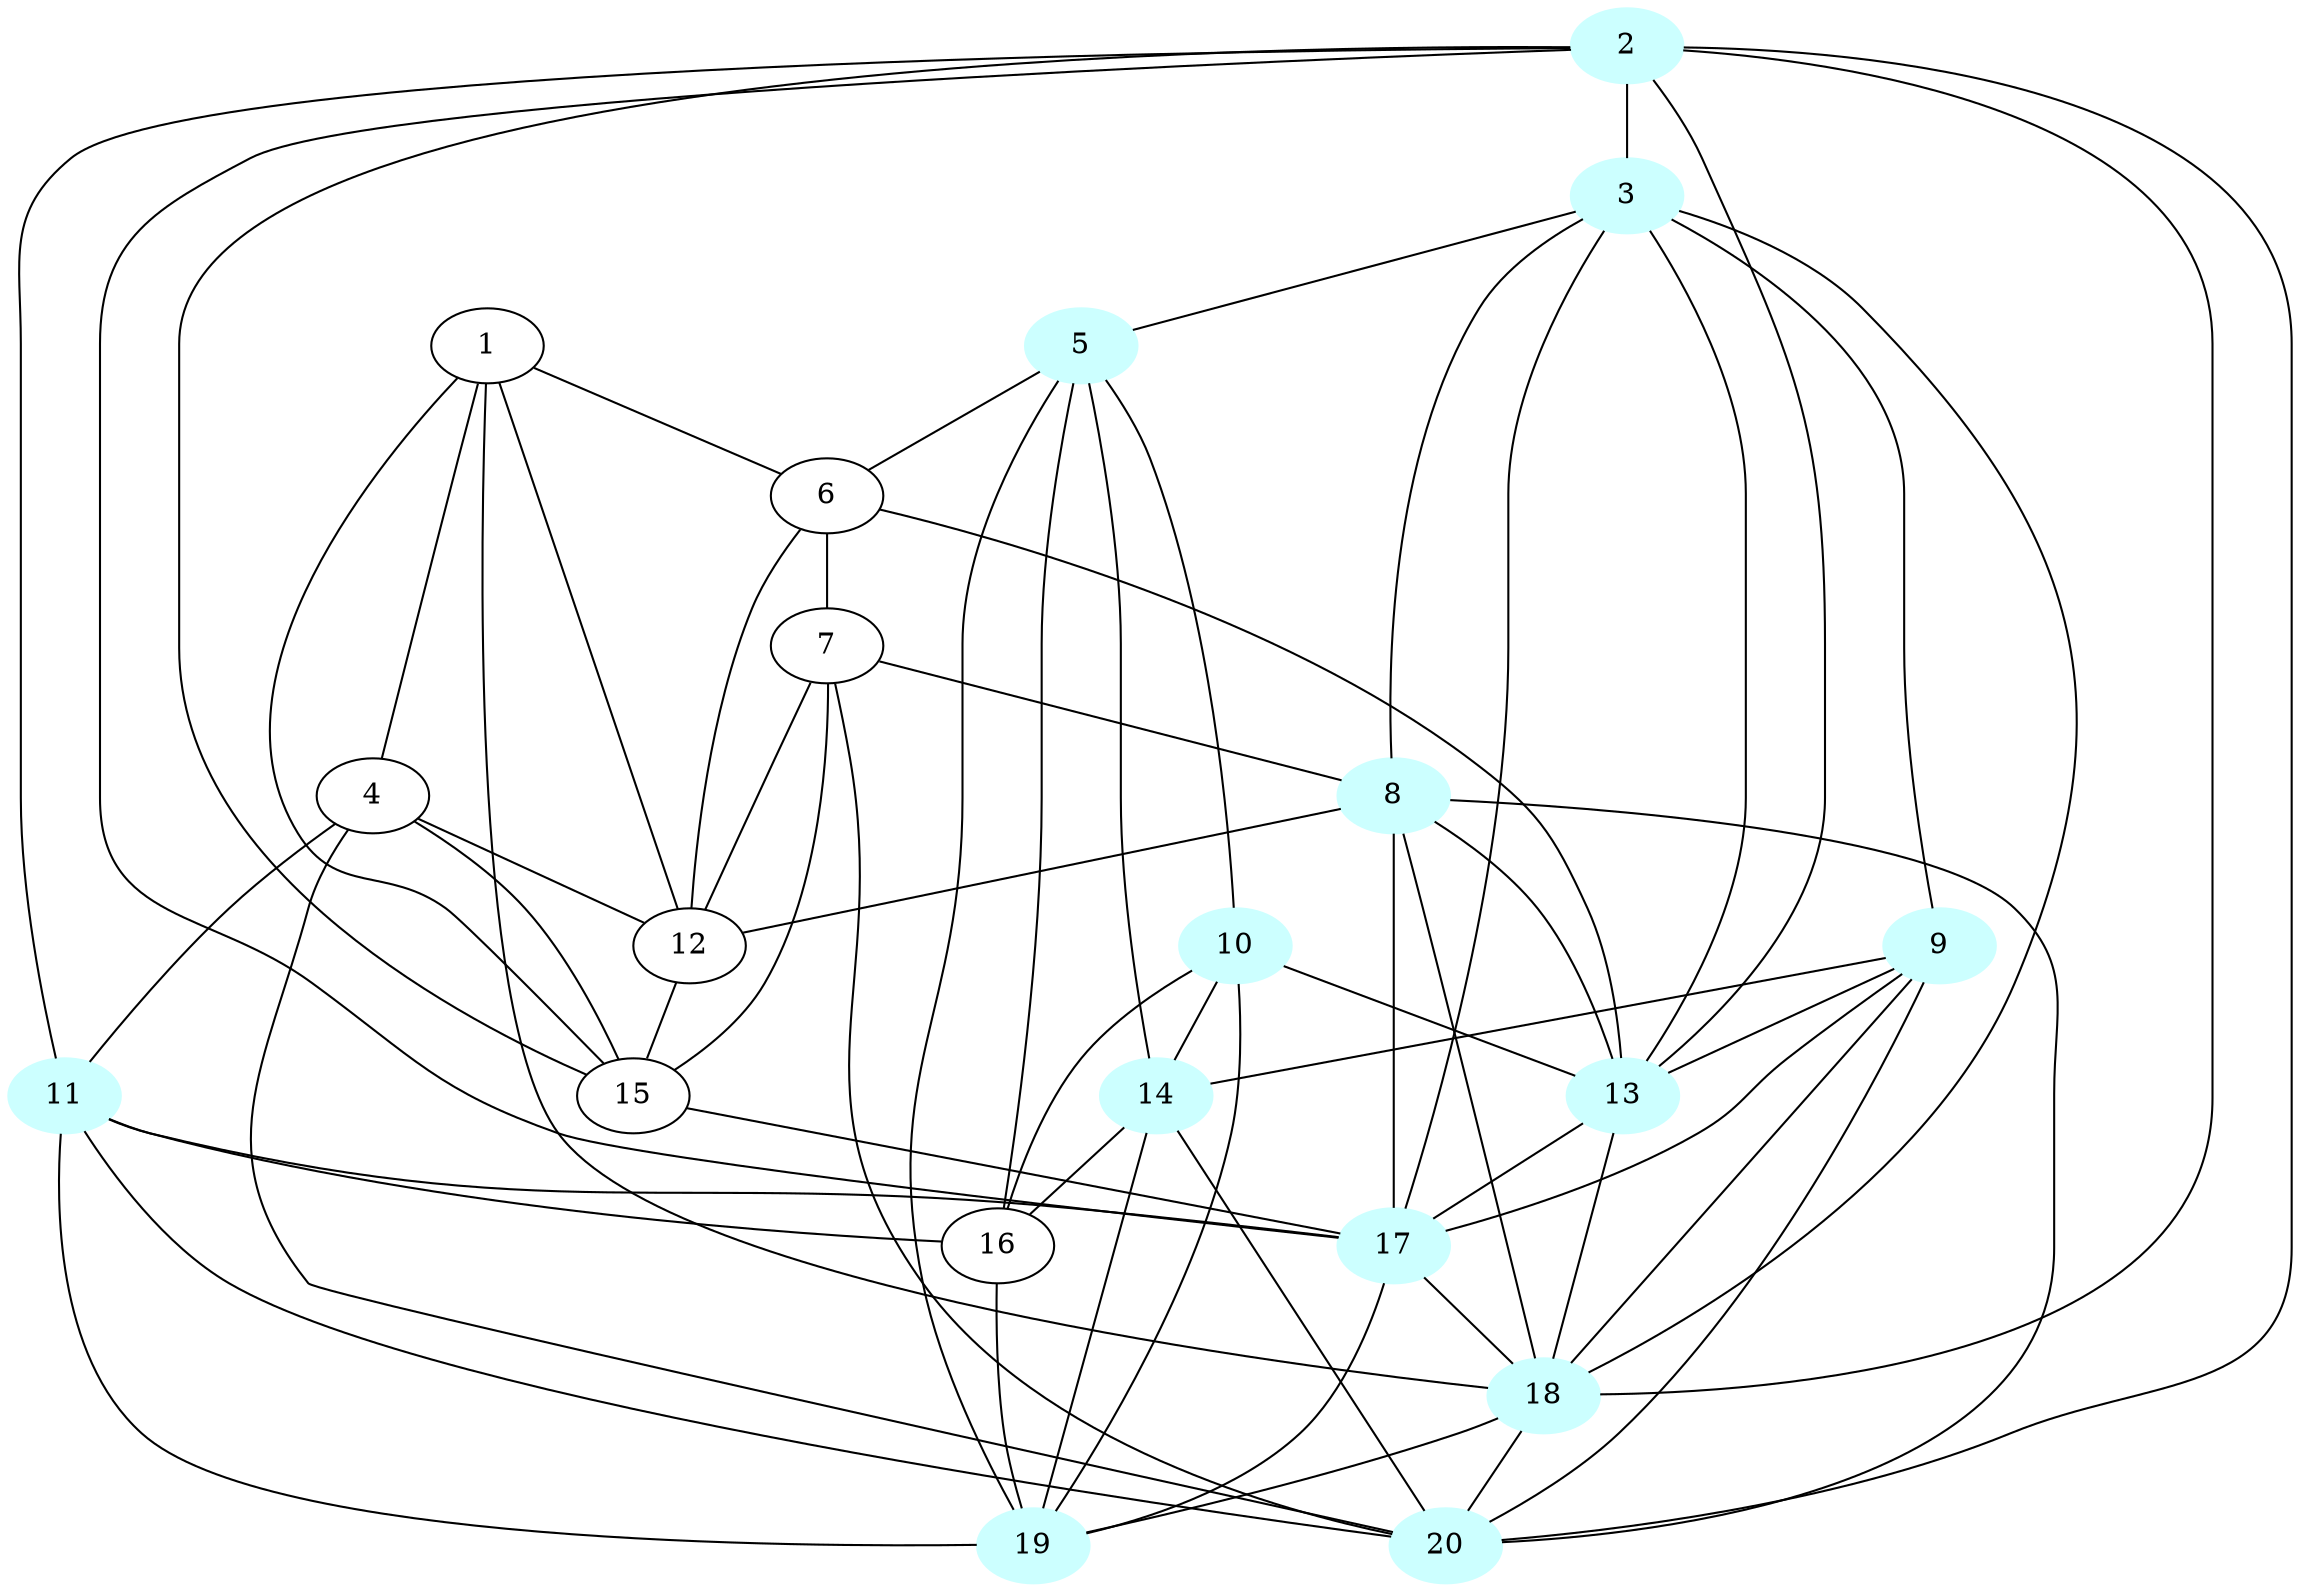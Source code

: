 graph G {
    2 [style=filled, color="#CCFFFF"];
    3 [style=filled, color="#CCFFFF"];
    5 [style=filled, color="#CCFFFF"];
    8 [style=filled, color="#CCFFFF"];
    9 [style=filled, color="#CCFFFF"];
    10 [style=filled, color="#CCFFFF"];
    11 [style=filled, color="#CCFFFF"];
    13 [style=filled, color="#CCFFFF"];
    14 [style=filled, color="#CCFFFF"];
    17 [style=filled, color="#CCFFFF"];
    18 [style=filled, color="#CCFFFF"];
    19 [style=filled, color="#CCFFFF"];
    20 [style=filled, color="#CCFFFF"];
    1 -- 4 [len= 2]
    1 -- 6 [len= 2]
    1 -- 12 [len= 2]
    1 -- 15 [len= 2]
    1 -- 18 [len= 2]
    2 -- 3 [len= 2]
    2 -- 11 [len= 2]
    2 -- 13 [len= 2]
    2 -- 15 [len= 2]
    2 -- 17 [len= 2]
    2 -- 18 [len= 2]
    2 -- 20 [len= 2]
    3 -- 5 [len= 2]
    3 -- 8 [len= 2]
    3 -- 9 [len= 2]
    3 -- 13 [len= 2]
    3 -- 17 [len= 2]
    3 -- 18 [len= 2]
    4 -- 11 [len= 2]
    4 -- 12 [len= 2]
    4 -- 15 [len= 2]
    4 -- 20 [len= 2]
    5 -- 6 [len= 2]
    5 -- 10 [len= 2]
    5 -- 14 [len= 2]
    5 -- 16 [len= 2]
    5 -- 19 [len= 2]
    6 -- 7 [len= 2]
    6 -- 12 [len= 2]
    6 -- 13 [len= 2]
    7 -- 8 [len= 2]
    7 -- 12 [len= 2]
    7 -- 15 [len= 2]
    7 -- 20 [len= 2]
    8 -- 12 [len= 2]
    8 -- 13 [len= 2]
    8 -- 17 [len= 2]
    8 -- 18 [len= 2]
    8 -- 20 [len= 2]
    9 -- 13 [len= 2]
    9 -- 14 [len= 2]
    9 -- 17 [len= 2]
    9 -- 18 [len= 2]
    9 -- 20 [len= 2]
    10 -- 13 [len= 2]
    10 -- 14 [len= 2]
    10 -- 16 [len= 2]
    10 -- 19 [len= 2]
    11 -- 16 [len= 2]
    11 -- 17 [len= 2]
    11 -- 19 [len= 2]
    11 -- 20 [len= 2]
    12 -- 15 [len= 2]
    13 -- 17 [len= 2]
    13 -- 18 [len= 2]
    14 -- 16 [len= 2]
    14 -- 19 [len= 2]
    14 -- 20 [len= 2]
    15 -- 17 [len= 2]
    16 -- 19 [len= 2]
    17 -- 18 [len= 2]
    17 -- 19 [len= 2]
    18 -- 19 [len= 2]
    18 -- 20 [len= 2]
}
